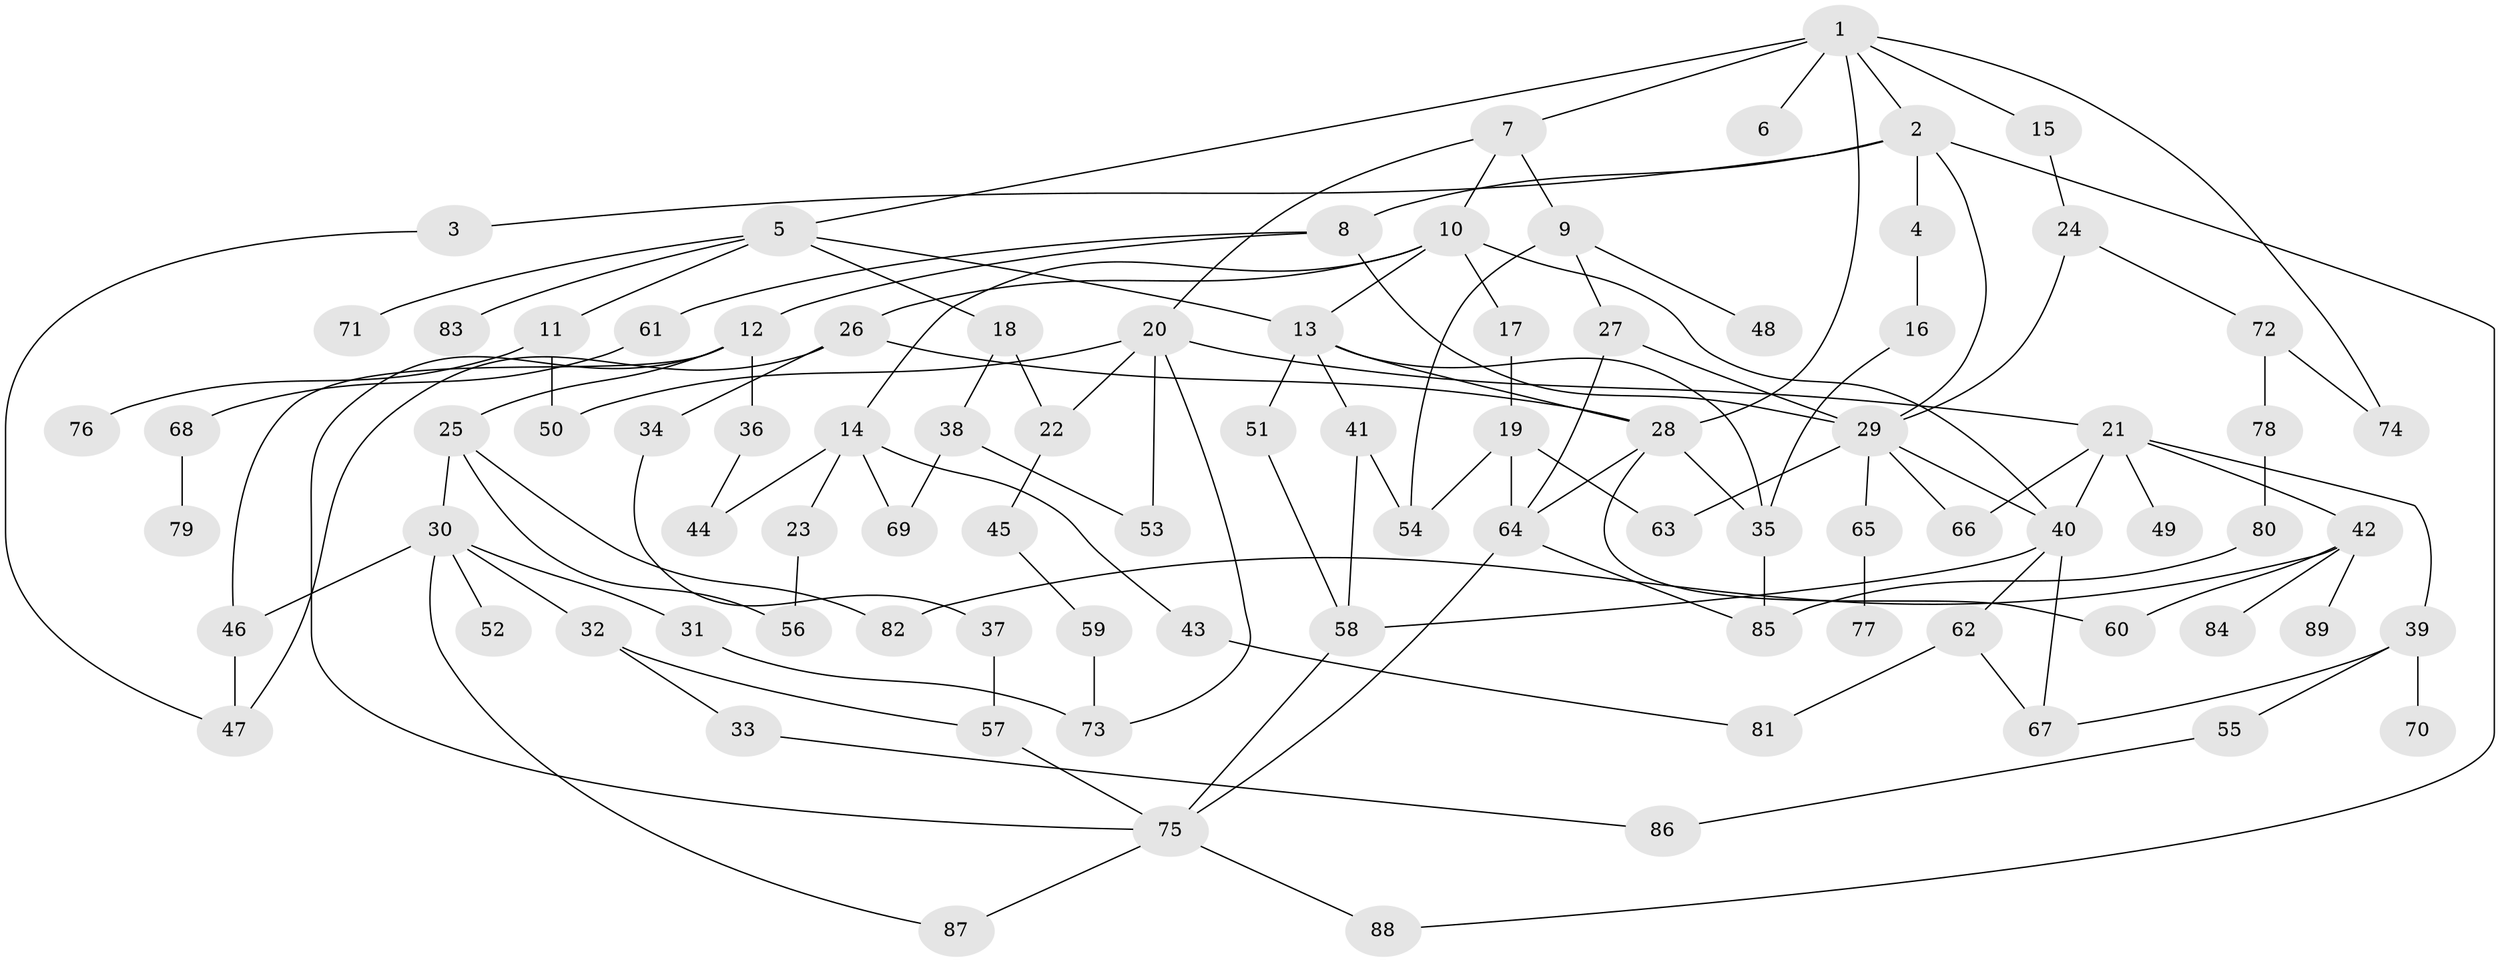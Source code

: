 // Generated by graph-tools (version 1.1) at 2025/10/02/27/25 16:10:55]
// undirected, 89 vertices, 132 edges
graph export_dot {
graph [start="1"]
  node [color=gray90,style=filled];
  1;
  2;
  3;
  4;
  5;
  6;
  7;
  8;
  9;
  10;
  11;
  12;
  13;
  14;
  15;
  16;
  17;
  18;
  19;
  20;
  21;
  22;
  23;
  24;
  25;
  26;
  27;
  28;
  29;
  30;
  31;
  32;
  33;
  34;
  35;
  36;
  37;
  38;
  39;
  40;
  41;
  42;
  43;
  44;
  45;
  46;
  47;
  48;
  49;
  50;
  51;
  52;
  53;
  54;
  55;
  56;
  57;
  58;
  59;
  60;
  61;
  62;
  63;
  64;
  65;
  66;
  67;
  68;
  69;
  70;
  71;
  72;
  73;
  74;
  75;
  76;
  77;
  78;
  79;
  80;
  81;
  82;
  83;
  84;
  85;
  86;
  87;
  88;
  89;
  1 -- 2;
  1 -- 5;
  1 -- 6;
  1 -- 7;
  1 -- 15;
  1 -- 74;
  1 -- 28;
  2 -- 3;
  2 -- 4;
  2 -- 8;
  2 -- 88;
  2 -- 29;
  3 -- 47;
  4 -- 16;
  5 -- 11;
  5 -- 13;
  5 -- 18;
  5 -- 71;
  5 -- 83;
  7 -- 9;
  7 -- 10;
  7 -- 20;
  8 -- 12;
  8 -- 61;
  8 -- 29;
  9 -- 27;
  9 -- 48;
  9 -- 54;
  10 -- 14;
  10 -- 17;
  10 -- 26;
  10 -- 40;
  10 -- 13;
  11 -- 50;
  11 -- 76;
  12 -- 25;
  12 -- 36;
  12 -- 46;
  12 -- 75;
  13 -- 28;
  13 -- 35;
  13 -- 41;
  13 -- 51;
  14 -- 23;
  14 -- 43;
  14 -- 44;
  14 -- 69;
  15 -- 24;
  16 -- 35;
  17 -- 19;
  18 -- 38;
  18 -- 22;
  19 -- 63;
  19 -- 64;
  19 -- 54;
  20 -- 21;
  20 -- 22;
  20 -- 73;
  20 -- 53;
  20 -- 50;
  21 -- 39;
  21 -- 42;
  21 -- 49;
  21 -- 66;
  21 -- 40;
  22 -- 45;
  23 -- 56;
  24 -- 72;
  24 -- 29;
  25 -- 30;
  25 -- 82;
  25 -- 56;
  26 -- 34;
  26 -- 47;
  26 -- 28;
  27 -- 29;
  27 -- 64;
  28 -- 60;
  28 -- 35;
  28 -- 64;
  29 -- 65;
  29 -- 66;
  29 -- 40;
  29 -- 63;
  30 -- 31;
  30 -- 32;
  30 -- 52;
  30 -- 87;
  30 -- 46;
  31 -- 73;
  32 -- 33;
  32 -- 57;
  33 -- 86;
  34 -- 37;
  35 -- 85;
  36 -- 44;
  37 -- 57;
  38 -- 53;
  38 -- 69;
  39 -- 55;
  39 -- 67;
  39 -- 70;
  40 -- 58;
  40 -- 62;
  40 -- 67;
  41 -- 58;
  41 -- 54;
  42 -- 84;
  42 -- 89;
  42 -- 60;
  42 -- 82;
  43 -- 81;
  45 -- 59;
  46 -- 47;
  51 -- 58;
  55 -- 86;
  57 -- 75;
  58 -- 75;
  59 -- 73;
  61 -- 68;
  62 -- 81;
  62 -- 67;
  64 -- 85;
  64 -- 75;
  65 -- 77;
  68 -- 79;
  72 -- 74;
  72 -- 78;
  75 -- 87;
  75 -- 88;
  78 -- 80;
  80 -- 85;
}
